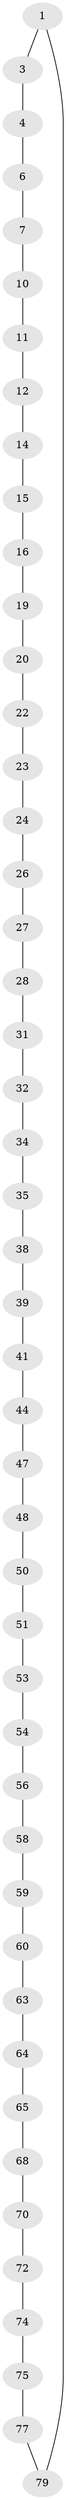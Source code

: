 // original degree distribution, {2: 1.0}
// Generated by graph-tools (version 1.1) at 2025/20/03/04/25 18:20:11]
// undirected, 47 vertices, 47 edges
graph export_dot {
graph [start="1"]
  node [color=gray90,style=filled];
  1 [super="+2"];
  3;
  4 [super="+5"];
  6;
  7 [super="+8"];
  10;
  11;
  12 [super="+13"];
  14;
  15;
  16 [super="+17"];
  19;
  20 [super="+21"];
  22;
  23;
  24 [super="+25"];
  26;
  27;
  28 [super="+29"];
  31;
  32 [super="+33"];
  34;
  35 [super="+36"];
  38;
  39 [super="+40"];
  41 [super="+42"];
  44 [super="+45"];
  47;
  48 [super="+49"];
  50;
  51 [super="+52"];
  53;
  54 [super="+55"];
  56 [super="+57"];
  58;
  59;
  60 [super="+61"];
  63;
  64;
  65 [super="+66"];
  68 [super="+69"];
  70 [super="+71"];
  72 [super="+73"];
  74;
  75 [super="+76"];
  77 [super="+78"];
  79;
  1 -- 79;
  1 -- 3;
  3 -- 4;
  4 -- 6;
  6 -- 7;
  7 -- 10;
  10 -- 11;
  11 -- 12;
  12 -- 14;
  14 -- 15;
  15 -- 16;
  16 -- 19;
  19 -- 20;
  20 -- 22;
  22 -- 23;
  23 -- 24;
  24 -- 26;
  26 -- 27;
  27 -- 28;
  28 -- 31;
  31 -- 32;
  32 -- 34;
  34 -- 35;
  35 -- 38;
  38 -- 39;
  39 -- 41;
  41 -- 44;
  44 -- 47;
  47 -- 48;
  48 -- 50;
  50 -- 51;
  51 -- 53;
  53 -- 54;
  54 -- 56;
  56 -- 58;
  58 -- 59;
  59 -- 60;
  60 -- 63;
  63 -- 64;
  64 -- 65;
  65 -- 68;
  68 -- 70;
  70 -- 72;
  72 -- 74;
  74 -- 75;
  75 -- 77;
  77 -- 79;
}
